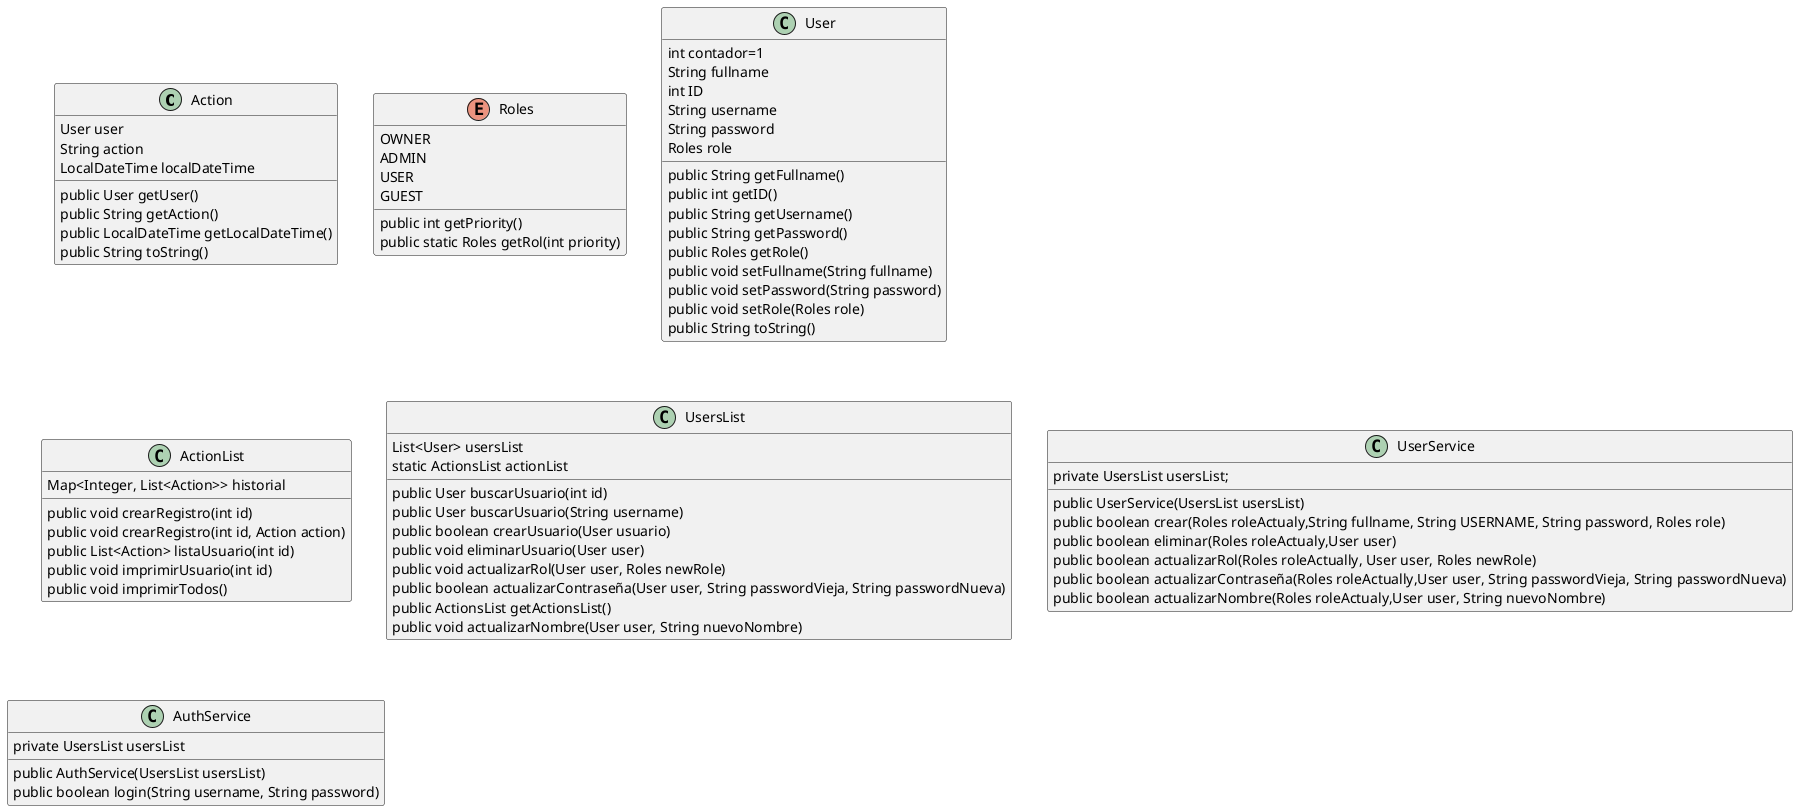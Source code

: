 @startuml
class Action{
User user
String action
LocalDateTime localDateTime

public User getUser()
public String getAction()
public LocalDateTime getLocalDateTime()
public String toString()
}

enum Roles{
OWNER
ADMIN
USER
GUEST

public int getPriority()
public static Roles getRol(int priority)
}

class User{
int contador=1
String fullname
int ID
String username
String password
Roles role

public String getFullname()
public int getID()
public String getUsername()
public String getPassword()
public Roles getRole()
public void setFullname(String fullname)
public void setPassword(String password)
public void setRole(Roles role)
public String toString()
}

class ActionList{
Map<Integer, List<Action>> historial

public void crearRegistro(int id)
public void crearRegistro(int id, Action action)
public List<Action> listaUsuario(int id)
public void imprimirUsuario(int id)
public void imprimirTodos()
}

class UsersList{
List<User> usersList
static ActionsList actionList

public User buscarUsuario(int id)
public User buscarUsuario(String username)
public boolean crearUsuario(User usuario)
public void eliminarUsuario(User user)
public void actualizarRol(User user, Roles newRole)
public boolean actualizarContraseña(User user, String passwordVieja, String passwordNueva)
public ActionsList getActionsList()
public void actualizarNombre(User user, String nuevoNombre)
}

class UserService{
private UsersList usersList;

public UserService(UsersList usersList)
public boolean crear(Roles roleActualy,String fullname, String USERNAME, String password, Roles role)
public boolean eliminar(Roles roleActualy,User user)
public boolean actualizarRol(Roles roleActually, User user, Roles newRole)
public boolean actualizarContraseña(Roles roleActually,User user, String passwordVieja, String passwordNueva)
public boolean actualizarNombre(Roles roleActualy,User user, String nuevoNombre)
}

class AuthService{
private UsersList usersList

public AuthService(UsersList usersList)
public boolean login(String username, String password)
}

@enduml
